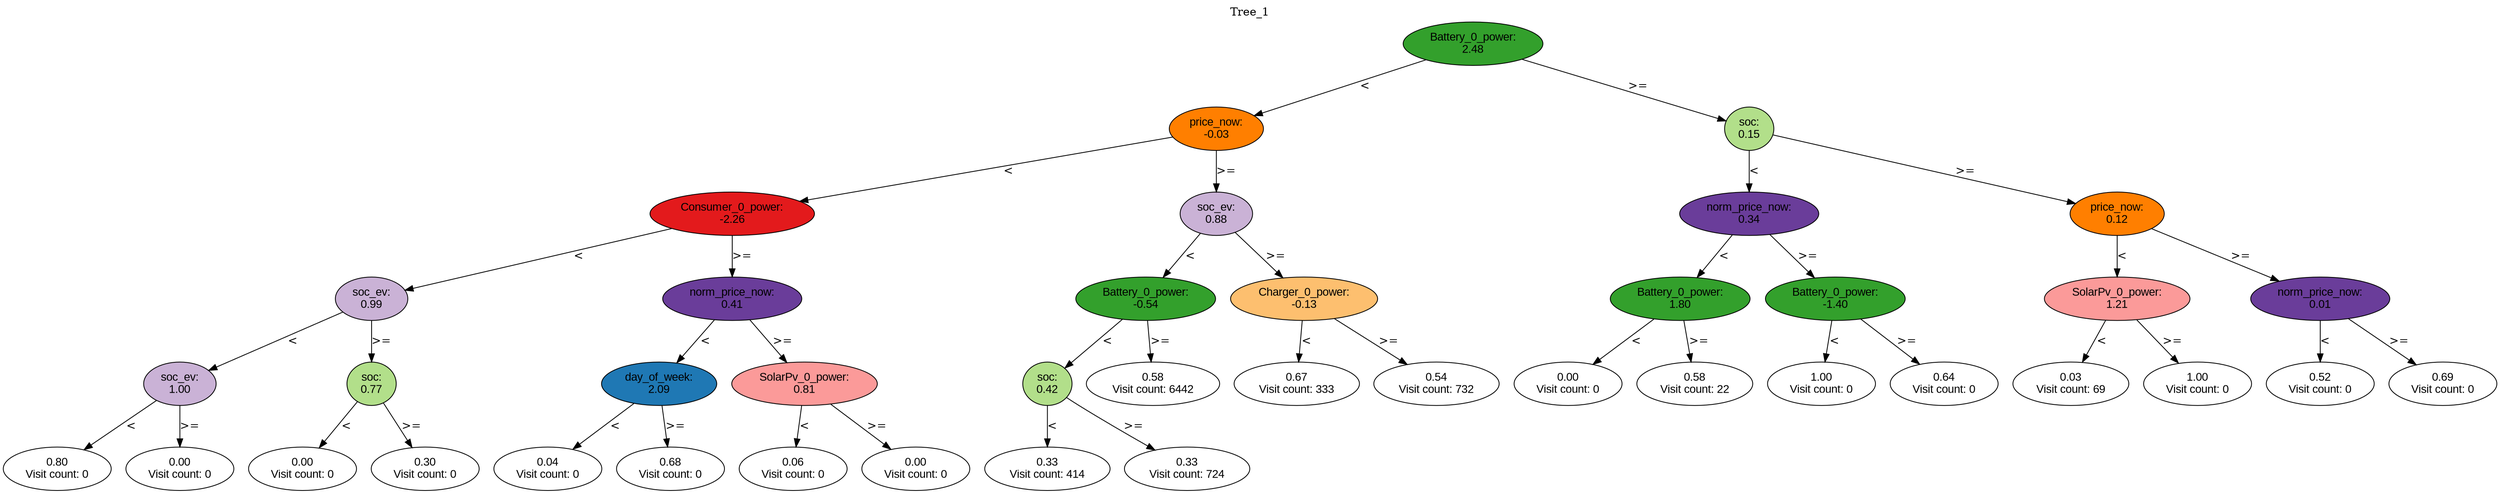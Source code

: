 digraph BST {
    node [fontname="Arial" style=filled colorscheme=paired12];
    0 [ label = "Battery_0_power:
2.48" fillcolor=4];
    1 [ label = "price_now:
-0.03" fillcolor=8];
    2 [ label = "Consumer_0_power:
-2.26" fillcolor=6];
    3 [ label = "soc_ev:
0.99" fillcolor=9];
    4 [ label = "soc_ev:
1.00" fillcolor=9];
    5 [ label = "0.80
Visit count: 0" fillcolor=white];
    6 [ label = "0.00
Visit count: 0" fillcolor=white];
    7 [ label = "soc:
0.77" fillcolor=3];
    8 [ label = "0.00
Visit count: 0" fillcolor=white];
    9 [ label = "0.30
Visit count: 0" fillcolor=white];
    10 [ label = "norm_price_now:
0.41" fillcolor=10];
    11 [ label = "day_of_week:
2.09" fillcolor=2];
    12 [ label = "0.04
Visit count: 0" fillcolor=white];
    13 [ label = "0.68
Visit count: 0" fillcolor=white];
    14 [ label = "SolarPv_0_power:
0.81" fillcolor=5];
    15 [ label = "0.06
Visit count: 0" fillcolor=white];
    16 [ label = "0.00
Visit count: 0" fillcolor=white];
    17 [ label = "soc_ev:
0.88" fillcolor=9];
    18 [ label = "Battery_0_power:
-0.54" fillcolor=4];
    19 [ label = "soc:
0.42" fillcolor=3];
    20 [ label = "0.33
Visit count: 414" fillcolor=white];
    21 [ label = "0.33
Visit count: 724" fillcolor=white];
    22 [ label = "0.58
Visit count: 6442" fillcolor=white];
    23 [ label = "Charger_0_power:
-0.13" fillcolor=7];
    24 [ label = "0.67
Visit count: 333" fillcolor=white];
    25 [ label = "0.54
Visit count: 732" fillcolor=white];
    26 [ label = "soc:
0.15" fillcolor=3];
    27 [ label = "norm_price_now:
0.34" fillcolor=10];
    28 [ label = "Battery_0_power:
1.80" fillcolor=4];
    29 [ label = "0.00
Visit count: 0" fillcolor=white];
    30 [ label = "0.58
Visit count: 22" fillcolor=white];
    31 [ label = "Battery_0_power:
-1.40" fillcolor=4];
    32 [ label = "1.00
Visit count: 0" fillcolor=white];
    33 [ label = "0.64
Visit count: 0" fillcolor=white];
    34 [ label = "price_now:
0.12" fillcolor=8];
    35 [ label = "SolarPv_0_power:
1.21" fillcolor=5];
    36 [ label = "0.03
Visit count: 69" fillcolor=white];
    37 [ label = "1.00
Visit count: 0" fillcolor=white];
    38 [ label = "norm_price_now:
0.01" fillcolor=10];
    39 [ label = "0.52
Visit count: 0" fillcolor=white];
    40 [ label = "0.69
Visit count: 0" fillcolor=white];

    0  -> 1[ label = "<"];
    0  -> 26[ label = ">="];
    1  -> 2[ label = "<"];
    1  -> 17[ label = ">="];
    2  -> 3[ label = "<"];
    2  -> 10[ label = ">="];
    3  -> 4[ label = "<"];
    3  -> 7[ label = ">="];
    4  -> 5[ label = "<"];
    4  -> 6[ label = ">="];
    7  -> 8[ label = "<"];
    7  -> 9[ label = ">="];
    10  -> 11[ label = "<"];
    10  -> 14[ label = ">="];
    11  -> 12[ label = "<"];
    11  -> 13[ label = ">="];
    14  -> 15[ label = "<"];
    14  -> 16[ label = ">="];
    17  -> 18[ label = "<"];
    17  -> 23[ label = ">="];
    18  -> 19[ label = "<"];
    18  -> 22[ label = ">="];
    19  -> 20[ label = "<"];
    19  -> 21[ label = ">="];
    23  -> 24[ label = "<"];
    23  -> 25[ label = ">="];
    26  -> 27[ label = "<"];
    26  -> 34[ label = ">="];
    27  -> 28[ label = "<"];
    27  -> 31[ label = ">="];
    28  -> 29[ label = "<"];
    28  -> 30[ label = ">="];
    31  -> 32[ label = "<"];
    31  -> 33[ label = ">="];
    34  -> 35[ label = "<"];
    34  -> 38[ label = ">="];
    35  -> 36[ label = "<"];
    35  -> 37[ label = ">="];
    38  -> 39[ label = "<"];
    38  -> 40[ label = ">="];

    labelloc="t";
    label="Tree_1";
}
